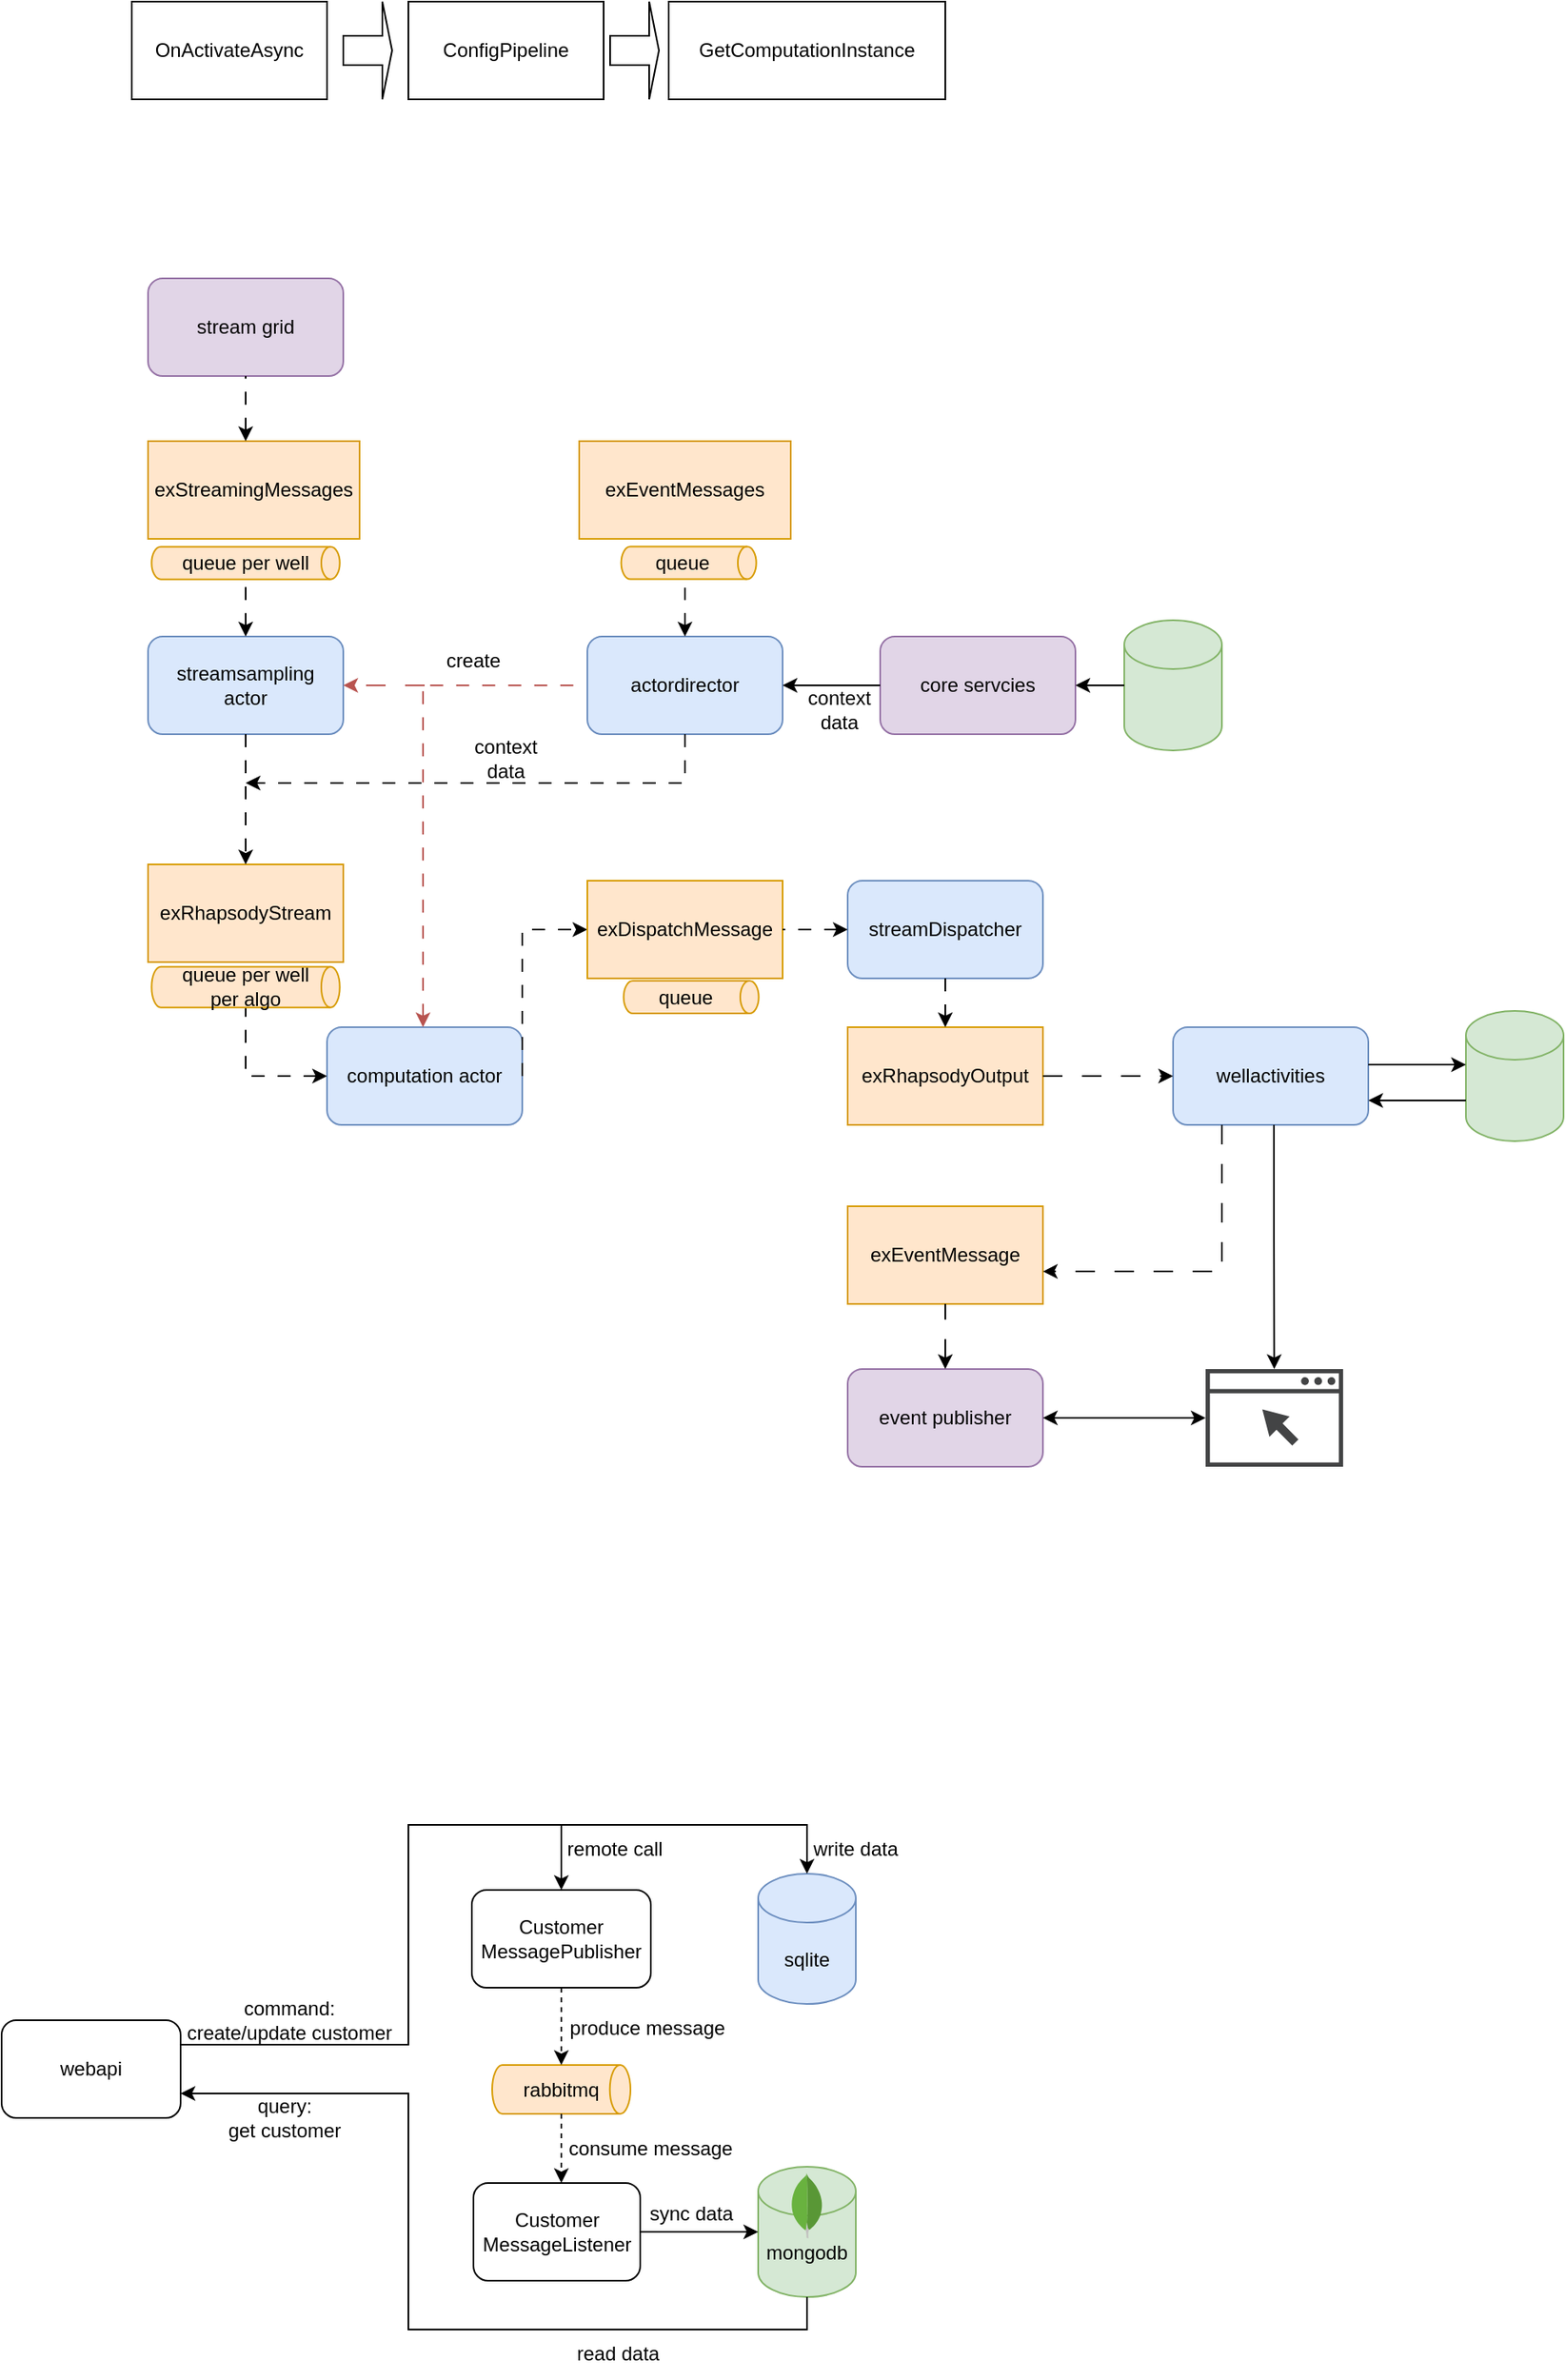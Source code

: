<mxfile version="20.8.23" type="github">
  <diagram name="Page-1" id="OcKVnmv9bkzOkqvMLp8E">
    <mxGraphModel dx="1221" dy="654" grid="1" gridSize="10" guides="1" tooltips="1" connect="1" arrows="1" fold="1" page="1" pageScale="1" pageWidth="850" pageHeight="1100" math="0" shadow="0">
      <root>
        <mxCell id="0" />
        <mxCell id="1" parent="0" />
        <mxCell id="kHYbqAMakebXmbpQwH_0-1" value="OnActivateAsync" style="rounded=0;whiteSpace=wrap;html=1;" parent="1" vertex="1">
          <mxGeometry x="90" y="50" width="120" height="60" as="geometry" />
        </mxCell>
        <mxCell id="kHYbqAMakebXmbpQwH_0-2" value="ConfigPipeline" style="rounded=0;whiteSpace=wrap;html=1;" parent="1" vertex="1">
          <mxGeometry x="260" y="50" width="120" height="60" as="geometry" />
        </mxCell>
        <mxCell id="kHYbqAMakebXmbpQwH_0-3" value="GetComputationInstance" style="rounded=0;whiteSpace=wrap;html=1;" parent="1" vertex="1">
          <mxGeometry x="420" y="50" width="170" height="60" as="geometry" />
        </mxCell>
        <mxCell id="kHYbqAMakebXmbpQwH_0-4" value="" style="shape=singleArrow;whiteSpace=wrap;html=1;" parent="1" vertex="1">
          <mxGeometry x="220" y="50" width="30" height="60" as="geometry" />
        </mxCell>
        <mxCell id="kHYbqAMakebXmbpQwH_0-5" value="" style="shape=singleArrow;whiteSpace=wrap;html=1;" parent="1" vertex="1">
          <mxGeometry x="384" y="50" width="30" height="60" as="geometry" />
        </mxCell>
        <mxCell id="UGG4_DEp5h8tAIbgvLsF-27" value="computation actor" style="rounded=1;whiteSpace=wrap;html=1;fillColor=#dae8fc;strokeColor=#6c8ebf;" parent="1" vertex="1">
          <mxGeometry x="210" y="680" width="120" height="60" as="geometry" />
        </mxCell>
        <mxCell id="UGG4_DEp5h8tAIbgvLsF-28" value="exRhapsodyOutput" style="rounded=0;whiteSpace=wrap;html=1;fillColor=#ffe6cc;strokeColor=#d79b00;" parent="1" vertex="1">
          <mxGeometry x="530" y="680" width="120" height="60" as="geometry" />
        </mxCell>
        <mxCell id="UGG4_DEp5h8tAIbgvLsF-30" value="" style="endArrow=classic;html=1;rounded=0;exitX=1;exitY=0.5;exitDx=0;exitDy=0;dashed=1;dashPattern=8 8;entryX=0;entryY=0.5;entryDx=0;entryDy=0;" parent="1" source="UGG4_DEp5h8tAIbgvLsF-27" target="P30Yc78JvLvE6uFcHq7c-1" edge="1">
          <mxGeometry width="50" height="50" relative="1" as="geometry">
            <mxPoint x="680" y="790" as="sourcePoint" />
            <mxPoint x="440" y="680" as="targetPoint" />
            <Array as="points">
              <mxPoint x="330" y="620" />
            </Array>
          </mxGeometry>
        </mxCell>
        <mxCell id="UGG4_DEp5h8tAIbgvLsF-31" value="wellactivities" style="rounded=1;whiteSpace=wrap;html=1;fillColor=#dae8fc;strokeColor=#6c8ebf;" parent="1" vertex="1">
          <mxGeometry x="730" y="680" width="120" height="60" as="geometry" />
        </mxCell>
        <mxCell id="UGG4_DEp5h8tAIbgvLsF-33" value="" style="shape=cylinder3;whiteSpace=wrap;html=1;boundedLbl=1;backgroundOutline=1;size=15;fillColor=#d5e8d4;strokeColor=#82b366;" parent="1" vertex="1">
          <mxGeometry x="910" y="670" width="60" height="80" as="geometry" />
        </mxCell>
        <mxCell id="UGG4_DEp5h8tAIbgvLsF-34" value="" style="endArrow=classic;html=1;rounded=0;exitX=1;exitY=0.5;exitDx=0;exitDy=0;entryX=0;entryY=0.5;entryDx=0;entryDy=0;dashed=1;dashPattern=12 12;" parent="1" source="UGG4_DEp5h8tAIbgvLsF-28" target="UGG4_DEp5h8tAIbgvLsF-31" edge="1">
          <mxGeometry width="50" height="50" relative="1" as="geometry">
            <mxPoint x="680" y="790" as="sourcePoint" />
            <mxPoint x="730" y="740" as="targetPoint" />
          </mxGeometry>
        </mxCell>
        <mxCell id="UGG4_DEp5h8tAIbgvLsF-35" value="" style="endArrow=classic;html=1;rounded=0;exitX=1;exitY=0.5;exitDx=0;exitDy=0;entryX=0;entryY=0.5;entryDx=0;entryDy=0;entryPerimeter=0;" parent="1" edge="1">
          <mxGeometry width="50" height="50" relative="1" as="geometry">
            <mxPoint x="850" y="703.0" as="sourcePoint" />
            <mxPoint x="910" y="703.0" as="targetPoint" />
          </mxGeometry>
        </mxCell>
        <mxCell id="UGG4_DEp5h8tAIbgvLsF-36" value="event publisher" style="rounded=1;whiteSpace=wrap;html=1;fillColor=#e1d5e7;strokeColor=#9673a6;" parent="1" vertex="1">
          <mxGeometry x="530" y="890" width="120" height="60" as="geometry" />
        </mxCell>
        <mxCell id="UGG4_DEp5h8tAIbgvLsF-37" value="" style="sketch=0;pointerEvents=1;shadow=0;dashed=0;html=1;strokeColor=none;fillColor=#434445;aspect=fixed;labelPosition=center;verticalLabelPosition=bottom;verticalAlign=top;align=center;outlineConnect=0;shape=mxgraph.vvd.web_browser;" parent="1" vertex="1">
          <mxGeometry x="750" y="890" width="84.51" height="60" as="geometry" />
        </mxCell>
        <mxCell id="UGG4_DEp5h8tAIbgvLsF-40" value="" style="endArrow=classic;startArrow=classic;html=1;rounded=0;exitX=1;exitY=0.5;exitDx=0;exitDy=0;" parent="1" source="UGG4_DEp5h8tAIbgvLsF-36" target="UGG4_DEp5h8tAIbgvLsF-37" edge="1">
          <mxGeometry width="50" height="50" relative="1" as="geometry">
            <mxPoint x="680" y="790" as="sourcePoint" />
            <mxPoint x="730" y="740" as="targetPoint" />
          </mxGeometry>
        </mxCell>
        <mxCell id="UGG4_DEp5h8tAIbgvLsF-41" value="" style="endArrow=none;html=1;rounded=0;startArrow=classic;startFill=1;endFill=0;" parent="1" source="UGG4_DEp5h8tAIbgvLsF-37" edge="1">
          <mxGeometry width="50" height="50" relative="1" as="geometry">
            <mxPoint x="790" y="880" as="sourcePoint" />
            <mxPoint x="792" y="740" as="targetPoint" />
            <Array as="points">
              <mxPoint x="792" y="810" />
            </Array>
          </mxGeometry>
        </mxCell>
        <mxCell id="yuS7DhjpK4BJRAQVmgky-1" value="exEventMessage" style="rounded=0;whiteSpace=wrap;html=1;fillColor=#ffe6cc;strokeColor=#d79b00;" parent="1" vertex="1">
          <mxGeometry x="530" y="790" width="120" height="60" as="geometry" />
        </mxCell>
        <mxCell id="yuS7DhjpK4BJRAQVmgky-2" value="" style="endArrow=classic;html=1;rounded=0;exitX=0.25;exitY=1;exitDx=0;exitDy=0;entryX=1;entryY=0.667;entryDx=0;entryDy=0;entryPerimeter=0;dashed=1;dashPattern=12 12;" parent="1" source="UGG4_DEp5h8tAIbgvLsF-31" target="yuS7DhjpK4BJRAQVmgky-1" edge="1">
          <mxGeometry width="50" height="50" relative="1" as="geometry">
            <mxPoint x="680" y="790" as="sourcePoint" />
            <mxPoint x="760" y="830" as="targetPoint" />
            <Array as="points">
              <mxPoint x="760" y="830" />
            </Array>
          </mxGeometry>
        </mxCell>
        <mxCell id="yuS7DhjpK4BJRAQVmgky-3" value="" style="endArrow=none;html=1;rounded=0;dashed=1;dashPattern=12 12;exitX=0.5;exitY=0;exitDx=0;exitDy=0;entryX=0.5;entryY=1;entryDx=0;entryDy=0;startArrow=classic;startFill=1;endFill=0;" parent="1" source="UGG4_DEp5h8tAIbgvLsF-36" target="yuS7DhjpK4BJRAQVmgky-1" edge="1">
          <mxGeometry width="50" height="50" relative="1" as="geometry">
            <mxPoint x="680" y="790" as="sourcePoint" />
            <mxPoint x="730" y="740" as="targetPoint" />
            <Array as="points" />
          </mxGeometry>
        </mxCell>
        <mxCell id="P30Yc78JvLvE6uFcHq7c-1" value="exDispatchMessage" style="rounded=0;whiteSpace=wrap;html=1;fillColor=#ffe6cc;strokeColor=#d79b00;" parent="1" vertex="1">
          <mxGeometry x="370" y="590" width="120" height="60" as="geometry" />
        </mxCell>
        <mxCell id="P30Yc78JvLvE6uFcHq7c-2" value="streamDispatcher" style="rounded=1;whiteSpace=wrap;html=1;fillColor=#dae8fc;strokeColor=#6c8ebf;" parent="1" vertex="1">
          <mxGeometry x="530" y="590" width="120" height="60" as="geometry" />
        </mxCell>
        <mxCell id="P30Yc78JvLvE6uFcHq7c-3" value="" style="endArrow=none;html=1;rounded=0;exitX=0;exitY=0.5;exitDx=0;exitDy=0;dashed=1;dashPattern=8 8;entryX=1;entryY=0.5;entryDx=0;entryDy=0;startArrow=classic;startFill=1;endFill=0;" parent="1" source="P30Yc78JvLvE6uFcHq7c-2" target="P30Yc78JvLvE6uFcHq7c-1" edge="1">
          <mxGeometry width="50" height="50" relative="1" as="geometry">
            <mxPoint x="340" y="720" as="sourcePoint" />
            <mxPoint x="340" y="470" as="targetPoint" />
            <Array as="points" />
          </mxGeometry>
        </mxCell>
        <mxCell id="P30Yc78JvLvE6uFcHq7c-5" value="" style="endArrow=classic;html=1;rounded=0;exitX=0.5;exitY=1;exitDx=0;exitDy=0;dashed=1;dashPattern=8 8;" parent="1" source="P30Yc78JvLvE6uFcHq7c-2" target="UGG4_DEp5h8tAIbgvLsF-28" edge="1">
          <mxGeometry width="50" height="50" relative="1" as="geometry">
            <mxPoint x="540" y="630" as="sourcePoint" />
            <mxPoint x="500" y="630" as="targetPoint" />
            <Array as="points" />
          </mxGeometry>
        </mxCell>
        <mxCell id="P30Yc78JvLvE6uFcHq7c-6" value="exRhapsodyStream" style="rounded=0;whiteSpace=wrap;html=1;fillColor=#ffe6cc;strokeColor=#d79b00;" parent="1" vertex="1">
          <mxGeometry x="100" y="580" width="120" height="60" as="geometry" />
        </mxCell>
        <mxCell id="P30Yc78JvLvE6uFcHq7c-7" value="" style="endArrow=none;html=1;rounded=0;exitX=0;exitY=0.5;exitDx=0;exitDy=0;dashed=1;dashPattern=8 8;startArrow=classic;startFill=1;endFill=0;" parent="1" source="UGG4_DEp5h8tAIbgvLsF-27" edge="1">
          <mxGeometry width="50" height="50" relative="1" as="geometry">
            <mxPoint x="340" y="720" as="sourcePoint" />
            <mxPoint x="160" y="660" as="targetPoint" />
            <Array as="points">
              <mxPoint x="160" y="710" />
              <mxPoint x="160" y="680" />
            </Array>
          </mxGeometry>
        </mxCell>
        <mxCell id="P30Yc78JvLvE6uFcHq7c-8" value="streamsampling&lt;br&gt;actor" style="rounded=1;whiteSpace=wrap;html=1;fillColor=#dae8fc;strokeColor=#6c8ebf;" parent="1" vertex="1">
          <mxGeometry x="100" y="440" width="120" height="60" as="geometry" />
        </mxCell>
        <mxCell id="P30Yc78JvLvE6uFcHq7c-9" value="" style="endArrow=classic;html=1;rounded=0;exitX=0.5;exitY=1;exitDx=0;exitDy=0;dashed=1;dashPattern=8 8;entryX=0.5;entryY=0;entryDx=0;entryDy=0;" parent="1" source="P30Yc78JvLvE6uFcHq7c-8" target="P30Yc78JvLvE6uFcHq7c-6" edge="1">
          <mxGeometry width="50" height="50" relative="1" as="geometry">
            <mxPoint x="220" y="720" as="sourcePoint" />
            <mxPoint x="140" y="800" as="targetPoint" />
            <Array as="points">
              <mxPoint x="160" y="540" />
              <mxPoint x="160" y="550" />
            </Array>
          </mxGeometry>
        </mxCell>
        <mxCell id="P30Yc78JvLvE6uFcHq7c-11" value="&lt;p style=&quot;language:zh-CN;margin-top:0pt;margin-bottom:0pt;margin-left:0in;&lt;br/&gt;text-align:left;direction:ltr;unicode-bidi:embed;mso-line-break-override:none;&lt;br/&gt;word-break:normal;punctuation-wrap:hanging&quot;&gt;exStreamingMessages&lt;/p&gt;" style="rounded=0;whiteSpace=wrap;html=1;fillColor=#ffe6cc;strokeColor=#d79b00;" parent="1" vertex="1">
          <mxGeometry x="100" y="320" width="130" height="60" as="geometry" />
        </mxCell>
        <mxCell id="P30Yc78JvLvE6uFcHq7c-13" value="" style="endArrow=none;html=1;rounded=0;exitX=0.5;exitY=0;exitDx=0;exitDy=0;dashed=1;dashPattern=8 8;startArrow=classic;startFill=1;endFill=0;" parent="1" source="P30Yc78JvLvE6uFcHq7c-8" target="10QbRGzrxPoPx4rlxIJ1-21" edge="1">
          <mxGeometry width="50" height="50" relative="1" as="geometry">
            <mxPoint x="170" y="510" as="sourcePoint" />
            <mxPoint x="160" y="420" as="targetPoint" />
            <Array as="points" />
          </mxGeometry>
        </mxCell>
        <mxCell id="P30Yc78JvLvE6uFcHq7c-14" value="stream grid" style="rounded=1;whiteSpace=wrap;html=1;fillColor=#e1d5e7;strokeColor=#9673a6;" parent="1" vertex="1">
          <mxGeometry x="100" y="220" width="120" height="60" as="geometry" />
        </mxCell>
        <mxCell id="P30Yc78JvLvE6uFcHq7c-15" value="" style="endArrow=none;html=1;rounded=0;dashed=1;dashPattern=8 8;startArrow=classic;startFill=1;endFill=0;entryX=0.5;entryY=1;entryDx=0;entryDy=0;" parent="1" target="P30Yc78JvLvE6uFcHq7c-14" edge="1">
          <mxGeometry width="50" height="50" relative="1" as="geometry">
            <mxPoint x="160" y="320" as="sourcePoint" />
            <mxPoint x="170" y="390" as="targetPoint" />
            <Array as="points" />
          </mxGeometry>
        </mxCell>
        <mxCell id="10QbRGzrxPoPx4rlxIJ1-1" value="actordirector" style="rounded=1;whiteSpace=wrap;html=1;fillColor=#dae8fc;strokeColor=#6c8ebf;" parent="1" vertex="1">
          <mxGeometry x="370" y="440" width="120" height="60" as="geometry" />
        </mxCell>
        <mxCell id="10QbRGzrxPoPx4rlxIJ1-2" value="&lt;p&gt;exEventMessages&lt;br&gt;&lt;/p&gt;" style="rounded=0;whiteSpace=wrap;html=1;fillColor=#ffe6cc;strokeColor=#d79b00;" parent="1" vertex="1">
          <mxGeometry x="365" y="320" width="130" height="60" as="geometry" />
        </mxCell>
        <mxCell id="10QbRGzrxPoPx4rlxIJ1-3" value="" style="endArrow=none;html=1;rounded=0;exitX=0.5;exitY=0;exitDx=0;exitDy=0;dashed=1;dashPattern=8 8;startArrow=classic;startFill=1;endFill=0;" parent="1" source="10QbRGzrxPoPx4rlxIJ1-1" edge="1">
          <mxGeometry width="50" height="50" relative="1" as="geometry">
            <mxPoint x="170" y="450" as="sourcePoint" />
            <mxPoint x="430" y="410" as="targetPoint" />
            <Array as="points">
              <mxPoint x="430" y="410" />
            </Array>
          </mxGeometry>
        </mxCell>
        <mxCell id="10QbRGzrxPoPx4rlxIJ1-4" value="" style="endArrow=none;html=1;rounded=0;dashed=1;dashPattern=8 8;startArrow=classic;startFill=1;endFill=0;entryX=0;entryY=0.5;entryDx=0;entryDy=0;fillColor=#f8cecc;strokeColor=#b85450;" parent="1" edge="1">
          <mxGeometry width="50" height="50" relative="1" as="geometry">
            <mxPoint x="269" y="680.0" as="sourcePoint" />
            <mxPoint x="369" y="470.0" as="targetPoint" />
            <Array as="points">
              <mxPoint x="269" y="520" />
              <mxPoint x="269" y="470" />
            </Array>
          </mxGeometry>
        </mxCell>
        <mxCell id="10QbRGzrxPoPx4rlxIJ1-8" value="" style="endArrow=classic;html=1;rounded=0;entryX=1;entryY=0.5;entryDx=0;entryDy=0;dashed=1;dashPattern=12 12;fillColor=#f8cecc;strokeColor=#b85450;" parent="1" target="P30Yc78JvLvE6uFcHq7c-8" edge="1">
          <mxGeometry width="50" height="50" relative="1" as="geometry">
            <mxPoint x="270" y="470" as="sourcePoint" />
            <mxPoint x="460" y="400" as="targetPoint" />
          </mxGeometry>
        </mxCell>
        <mxCell id="10QbRGzrxPoPx4rlxIJ1-9" value="create" style="text;html=1;strokeColor=none;fillColor=none;align=center;verticalAlign=middle;whiteSpace=wrap;rounded=0;" parent="1" vertex="1">
          <mxGeometry x="270" y="440" width="60" height="30" as="geometry" />
        </mxCell>
        <mxCell id="10QbRGzrxPoPx4rlxIJ1-10" value="core servcies" style="rounded=1;whiteSpace=wrap;html=1;fillColor=#e1d5e7;strokeColor=#9673a6;" parent="1" vertex="1">
          <mxGeometry x="550" y="440" width="120" height="60" as="geometry" />
        </mxCell>
        <mxCell id="10QbRGzrxPoPx4rlxIJ1-11" value="" style="shape=cylinder3;whiteSpace=wrap;html=1;boundedLbl=1;backgroundOutline=1;size=15;fillColor=#d5e8d4;strokeColor=#82b366;" parent="1" vertex="1">
          <mxGeometry x="700" y="430" width="60" height="80" as="geometry" />
        </mxCell>
        <mxCell id="10QbRGzrxPoPx4rlxIJ1-12" value="" style="endArrow=none;html=1;rounded=0;exitX=1;exitY=0.5;exitDx=0;exitDy=0;entryX=0;entryY=0.5;entryDx=0;entryDy=0;entryPerimeter=0;startArrow=classic;startFill=1;endFill=0;" parent="1" source="10QbRGzrxPoPx4rlxIJ1-10" target="10QbRGzrxPoPx4rlxIJ1-11" edge="1">
          <mxGeometry width="50" height="50" relative="1" as="geometry">
            <mxPoint x="860" y="720" as="sourcePoint" />
            <mxPoint x="920" y="720" as="targetPoint" />
          </mxGeometry>
        </mxCell>
        <mxCell id="10QbRGzrxPoPx4rlxIJ1-15" value="" style="endArrow=none;html=1;rounded=0;exitX=1;exitY=0.5;exitDx=0;exitDy=0;entryX=0;entryY=0.5;entryDx=0;entryDy=0;startArrow=classic;startFill=1;endFill=0;" parent="1" source="10QbRGzrxPoPx4rlxIJ1-1" target="10QbRGzrxPoPx4rlxIJ1-10" edge="1">
          <mxGeometry width="50" height="50" relative="1" as="geometry">
            <mxPoint x="410" y="680" as="sourcePoint" />
            <mxPoint x="460" y="630" as="targetPoint" />
          </mxGeometry>
        </mxCell>
        <mxCell id="10QbRGzrxPoPx4rlxIJ1-16" value="context&lt;br&gt;data" style="text;html=1;strokeColor=none;fillColor=none;align=center;verticalAlign=middle;whiteSpace=wrap;rounded=0;" parent="1" vertex="1">
          <mxGeometry x="495" y="470" width="60" height="30" as="geometry" />
        </mxCell>
        <mxCell id="10QbRGzrxPoPx4rlxIJ1-19" value="" style="endArrow=classic;html=1;rounded=0;exitX=0.5;exitY=1;exitDx=0;exitDy=0;dashed=1;dashPattern=8 8;" parent="1" source="10QbRGzrxPoPx4rlxIJ1-1" edge="1">
          <mxGeometry width="50" height="50" relative="1" as="geometry">
            <mxPoint x="410" y="670" as="sourcePoint" />
            <mxPoint x="160" y="530" as="targetPoint" />
            <Array as="points">
              <mxPoint x="430" y="530" />
            </Array>
          </mxGeometry>
        </mxCell>
        <mxCell id="10QbRGzrxPoPx4rlxIJ1-20" value="context&lt;br&gt;data" style="text;html=1;strokeColor=none;fillColor=none;align=center;verticalAlign=middle;whiteSpace=wrap;rounded=0;" parent="1" vertex="1">
          <mxGeometry x="290" y="500" width="60" height="30" as="geometry" />
        </mxCell>
        <mxCell id="10QbRGzrxPoPx4rlxIJ1-21" value="" style="shape=cylinder3;whiteSpace=wrap;html=1;boundedLbl=1;backgroundOutline=1;size=5.667;rotation=90;fillColor=#ffe6cc;strokeColor=#d79b00;" parent="1" vertex="1">
          <mxGeometry x="150" y="337" width="20" height="115.63" as="geometry" />
        </mxCell>
        <mxCell id="10QbRGzrxPoPx4rlxIJ1-22" value="queue per well" style="text;html=1;strokeColor=none;fillColor=none;align=center;verticalAlign=middle;whiteSpace=wrap;rounded=0;" parent="1" vertex="1">
          <mxGeometry x="110" y="379.81" width="100" height="30" as="geometry" />
        </mxCell>
        <mxCell id="10QbRGzrxPoPx4rlxIJ1-23" value="" style="shape=cylinder3;whiteSpace=wrap;html=1;boundedLbl=1;backgroundOutline=1;size=5.667;rotation=90;fillColor=#ffe6cc;strokeColor=#d79b00;" parent="1" vertex="1">
          <mxGeometry x="147.5" y="597.5" width="25" height="115.63" as="geometry" />
        </mxCell>
        <mxCell id="10QbRGzrxPoPx4rlxIJ1-24" value="queue per well per algo" style="text;html=1;strokeColor=none;fillColor=none;align=center;verticalAlign=middle;whiteSpace=wrap;rounded=0;" parent="1" vertex="1">
          <mxGeometry x="110" y="645.81" width="100" height="18.19" as="geometry" />
        </mxCell>
        <mxCell id="10QbRGzrxPoPx4rlxIJ1-26" value="" style="shape=cylinder3;whiteSpace=wrap;html=1;boundedLbl=1;backgroundOutline=1;size=5.667;rotation=90;fillColor=#ffe6cc;strokeColor=#d79b00;" parent="1" vertex="1">
          <mxGeometry x="422.31" y="353.3" width="20" height="83.01" as="geometry" />
        </mxCell>
        <mxCell id="10QbRGzrxPoPx4rlxIJ1-27" value="queue" style="text;html=1;strokeColor=none;fillColor=none;align=center;verticalAlign=middle;whiteSpace=wrap;rounded=0;" parent="1" vertex="1">
          <mxGeometry x="391" y="379.8" width="75" height="30" as="geometry" />
        </mxCell>
        <mxCell id="10QbRGzrxPoPx4rlxIJ1-28" value="" style="shape=cylinder3;whiteSpace=wrap;html=1;boundedLbl=1;backgroundOutline=1;size=5.667;rotation=90;fillColor=#ffe6cc;strokeColor=#d79b00;" parent="1" vertex="1">
          <mxGeometry x="423.81" y="620" width="20" height="83.01" as="geometry" />
        </mxCell>
        <mxCell id="10QbRGzrxPoPx4rlxIJ1-29" value="queue" style="text;html=1;strokeColor=none;fillColor=none;align=center;verticalAlign=middle;whiteSpace=wrap;rounded=0;" parent="1" vertex="1">
          <mxGeometry x="392.5" y="646.5" width="75" height="30" as="geometry" />
        </mxCell>
        <mxCell id="10QbRGzrxPoPx4rlxIJ1-30" value="" style="endArrow=classic;html=1;rounded=0;entryX=1;entryY=0.75;entryDx=0;entryDy=0;" parent="1" target="UGG4_DEp5h8tAIbgvLsF-31" edge="1">
          <mxGeometry width="50" height="50" relative="1" as="geometry">
            <mxPoint x="910" y="725" as="sourcePoint" />
            <mxPoint x="850" y="720" as="targetPoint" />
            <Array as="points" />
          </mxGeometry>
        </mxCell>
        <mxCell id="Ws5o8NADeWL6D7EDnwbO-1" value="Customer&lt;br style=&quot;border-color: var(--border-color);&quot;&gt;MessagePublisher" style="rounded=1;whiteSpace=wrap;html=1;" vertex="1" parent="1">
          <mxGeometry x="299" y="1210" width="110" height="60" as="geometry" />
        </mxCell>
        <mxCell id="Ws5o8NADeWL6D7EDnwbO-2" value="sqlite" style="shape=cylinder3;whiteSpace=wrap;html=1;boundedLbl=1;backgroundOutline=1;size=15;fillColor=#dae8fc;strokeColor=#6c8ebf;" vertex="1" parent="1">
          <mxGeometry x="475" y="1200" width="60" height="80" as="geometry" />
        </mxCell>
        <mxCell id="Ws5o8NADeWL6D7EDnwbO-3" value="" style="endArrow=classic;html=1;rounded=0;" edge="1" parent="1" target="Ws5o8NADeWL6D7EDnwbO-1">
          <mxGeometry width="50" height="50" relative="1" as="geometry">
            <mxPoint x="354" y="1170" as="sourcePoint" />
            <mxPoint x="650" y="1210" as="targetPoint" />
          </mxGeometry>
        </mxCell>
        <mxCell id="Ws5o8NADeWL6D7EDnwbO-4" value="command:&lt;br&gt;create/update customer" style="text;html=1;strokeColor=none;fillColor=none;align=center;verticalAlign=middle;whiteSpace=wrap;rounded=0;" vertex="1" parent="1">
          <mxGeometry x="122" y="1275" width="130" height="30" as="geometry" />
        </mxCell>
        <mxCell id="Ws5o8NADeWL6D7EDnwbO-5" value="mongodb" style="shape=cylinder3;whiteSpace=wrap;html=1;boundedLbl=1;backgroundOutline=1;size=15;fillColor=#d5e8d4;strokeColor=#82b366;" vertex="1" parent="1">
          <mxGeometry x="475" y="1380" width="60" height="80" as="geometry" />
        </mxCell>
        <mxCell id="Ws5o8NADeWL6D7EDnwbO-6" value="" style="dashed=0;outlineConnect=0;html=1;align=center;labelPosition=center;verticalLabelPosition=bottom;verticalAlign=top;shape=mxgraph.weblogos.mongodb" vertex="1" parent="1">
          <mxGeometry x="495" y="1384" width="20" height="40" as="geometry" />
        </mxCell>
        <mxCell id="Ws5o8NADeWL6D7EDnwbO-7" value="" style="shape=cylinder3;whiteSpace=wrap;html=1;boundedLbl=1;backgroundOutline=1;size=6.333;rotation=90;fillColor=#ffe6cc;strokeColor=#d79b00;" vertex="1" parent="1">
          <mxGeometry x="339" y="1290" width="30" height="85" as="geometry" />
        </mxCell>
        <mxCell id="Ws5o8NADeWL6D7EDnwbO-8" value="" style="endArrow=classic;html=1;rounded=0;entryX=0;entryY=0.5;entryDx=0;entryDy=0;entryPerimeter=0;dashed=1;exitX=0.5;exitY=1;exitDx=0;exitDy=0;" edge="1" parent="1" source="Ws5o8NADeWL6D7EDnwbO-1" target="Ws5o8NADeWL6D7EDnwbO-7">
          <mxGeometry width="50" height="50" relative="1" as="geometry">
            <mxPoint x="355.5" y="1270" as="sourcePoint" />
            <mxPoint x="627.5" y="1200" as="targetPoint" />
            <Array as="points" />
          </mxGeometry>
        </mxCell>
        <mxCell id="Ws5o8NADeWL6D7EDnwbO-9" value="Customer&lt;br&gt;MessageListener" style="rounded=1;whiteSpace=wrap;html=1;" vertex="1" parent="1">
          <mxGeometry x="300" y="1390" width="102.5" height="60" as="geometry" />
        </mxCell>
        <mxCell id="Ws5o8NADeWL6D7EDnwbO-10" value="" style="endArrow=classic;html=1;rounded=0;dashed=1;exitX=1;exitY=0.5;exitDx=0;exitDy=0;exitPerimeter=0;" edge="1" parent="1" source="Ws5o8NADeWL6D7EDnwbO-7">
          <mxGeometry width="50" height="50" relative="1" as="geometry">
            <mxPoint x="577.5" y="1250" as="sourcePoint" />
            <mxPoint x="354" y="1390" as="targetPoint" />
            <Array as="points">
              <mxPoint x="354" y="1360" />
            </Array>
          </mxGeometry>
        </mxCell>
        <mxCell id="Ws5o8NADeWL6D7EDnwbO-11" value="rabbitmq" style="text;html=1;strokeColor=none;fillColor=none;align=center;verticalAlign=middle;whiteSpace=wrap;rounded=0;" vertex="1" parent="1">
          <mxGeometry x="324" y="1317.5" width="60" height="30" as="geometry" />
        </mxCell>
        <mxCell id="Ws5o8NADeWL6D7EDnwbO-12" value="" style="endArrow=classic;html=1;rounded=0;exitX=1;exitY=0.5;exitDx=0;exitDy=0;entryX=0;entryY=0.5;entryDx=0;entryDy=0;entryPerimeter=0;" edge="1" parent="1" source="Ws5o8NADeWL6D7EDnwbO-9" target="Ws5o8NADeWL6D7EDnwbO-5">
          <mxGeometry width="50" height="50" relative="1" as="geometry">
            <mxPoint x="600" y="1240" as="sourcePoint" />
            <mxPoint x="650" y="1190" as="targetPoint" />
          </mxGeometry>
        </mxCell>
        <mxCell id="Ws5o8NADeWL6D7EDnwbO-14" value="webapi" style="rounded=1;whiteSpace=wrap;html=1;" vertex="1" parent="1">
          <mxGeometry x="10" y="1290" width="110" height="60" as="geometry" />
        </mxCell>
        <mxCell id="Ws5o8NADeWL6D7EDnwbO-15" value="" style="endArrow=none;html=1;rounded=0;exitX=1;exitY=0.75;exitDx=0;exitDy=0;entryX=0.5;entryY=1;entryDx=0;entryDy=0;entryPerimeter=0;startArrow=classic;startFill=1;endFill=0;" edge="1" parent="1" source="Ws5o8NADeWL6D7EDnwbO-14" target="Ws5o8NADeWL6D7EDnwbO-5">
          <mxGeometry width="50" height="50" relative="1" as="geometry">
            <mxPoint x="600" y="1260" as="sourcePoint" />
            <mxPoint x="650" y="1210" as="targetPoint" />
            <Array as="points">
              <mxPoint x="260" y="1335" />
              <mxPoint x="260" y="1480" />
              <mxPoint x="505" y="1480" />
            </Array>
          </mxGeometry>
        </mxCell>
        <mxCell id="Ws5o8NADeWL6D7EDnwbO-16" value="" style="endArrow=classic;html=1;rounded=0;exitX=1;exitY=0.25;exitDx=0;exitDy=0;entryX=0.5;entryY=0;entryDx=0;entryDy=0;entryPerimeter=0;" edge="1" parent="1" source="Ws5o8NADeWL6D7EDnwbO-14" target="Ws5o8NADeWL6D7EDnwbO-2">
          <mxGeometry width="50" height="50" relative="1" as="geometry">
            <mxPoint x="600" y="1260" as="sourcePoint" />
            <mxPoint x="650" y="1210" as="targetPoint" />
            <Array as="points">
              <mxPoint x="260" y="1305" />
              <mxPoint x="260" y="1170" />
              <mxPoint x="505" y="1170" />
            </Array>
          </mxGeometry>
        </mxCell>
        <mxCell id="Ws5o8NADeWL6D7EDnwbO-18" value="query:&lt;br&gt;get customer" style="text;html=1;strokeColor=none;fillColor=none;align=center;verticalAlign=middle;whiteSpace=wrap;rounded=0;" vertex="1" parent="1">
          <mxGeometry x="119" y="1335" width="130" height="30" as="geometry" />
        </mxCell>
        <mxCell id="Ws5o8NADeWL6D7EDnwbO-19" value="write data" style="text;html=1;strokeColor=none;fillColor=none;align=center;verticalAlign=middle;whiteSpace=wrap;rounded=0;" vertex="1" parent="1">
          <mxGeometry x="470" y="1170" width="130" height="30" as="geometry" />
        </mxCell>
        <mxCell id="Ws5o8NADeWL6D7EDnwbO-20" value="sync data" style="text;html=1;strokeColor=none;fillColor=none;align=center;verticalAlign=middle;whiteSpace=wrap;rounded=0;" vertex="1" parent="1">
          <mxGeometry x="369" y="1394" width="130" height="30" as="geometry" />
        </mxCell>
        <mxCell id="Ws5o8NADeWL6D7EDnwbO-21" value="read data" style="text;html=1;strokeColor=none;fillColor=none;align=center;verticalAlign=middle;whiteSpace=wrap;rounded=0;" vertex="1" parent="1">
          <mxGeometry x="324" y="1480" width="130" height="30" as="geometry" />
        </mxCell>
        <mxCell id="Ws5o8NADeWL6D7EDnwbO-22" value="remote call" style="text;html=1;strokeColor=none;fillColor=none;align=center;verticalAlign=middle;whiteSpace=wrap;rounded=0;" vertex="1" parent="1">
          <mxGeometry x="321.81" y="1170" width="130" height="30" as="geometry" />
        </mxCell>
        <mxCell id="Ws5o8NADeWL6D7EDnwbO-23" value="produce message" style="text;html=1;strokeColor=none;fillColor=none;align=center;verticalAlign=middle;whiteSpace=wrap;rounded=0;" vertex="1" parent="1">
          <mxGeometry x="342" y="1280" width="130" height="30" as="geometry" />
        </mxCell>
        <mxCell id="Ws5o8NADeWL6D7EDnwbO-24" value="consume message" style="text;html=1;strokeColor=none;fillColor=none;align=center;verticalAlign=middle;whiteSpace=wrap;rounded=0;" vertex="1" parent="1">
          <mxGeometry x="344" y="1354" width="130" height="30" as="geometry" />
        </mxCell>
      </root>
    </mxGraphModel>
  </diagram>
</mxfile>
